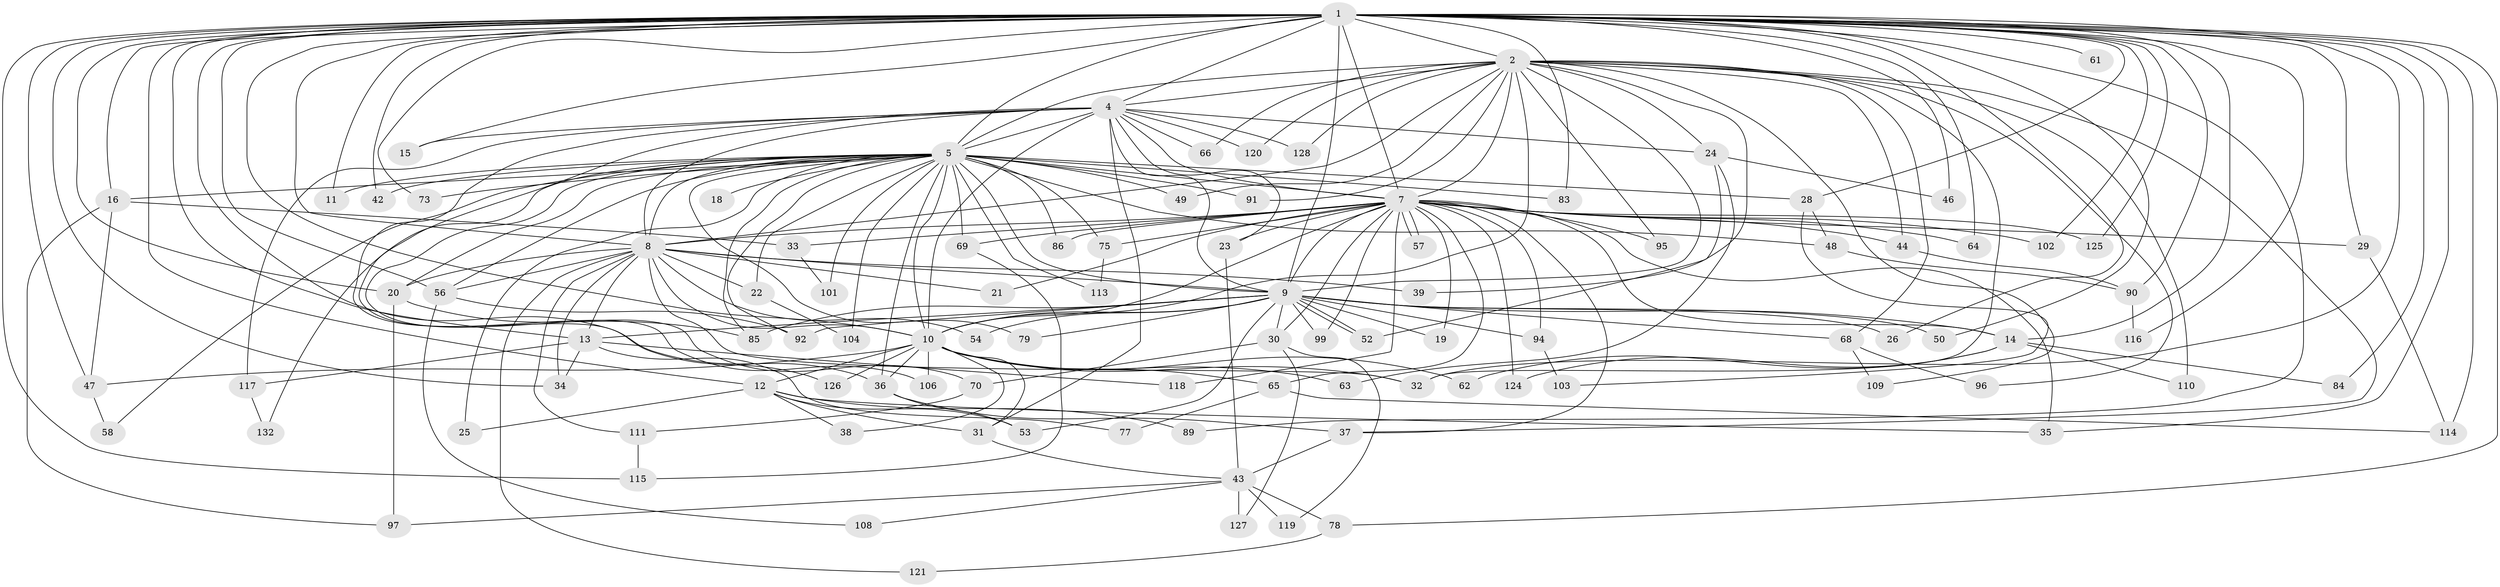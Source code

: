 // original degree distribution, {28: 0.015037593984962405, 22: 0.007518796992481203, 26: 0.007518796992481203, 20: 0.022556390977443608, 34: 0.007518796992481203, 18: 0.007518796992481203, 29: 0.007518796992481203, 2: 0.5488721804511278, 8: 0.007518796992481203, 5: 0.09022556390977443, 4: 0.09022556390977443, 3: 0.18796992481203006}
// Generated by graph-tools (version 1.1) at 2025/11/02/27/25 16:11:02]
// undirected, 100 vertices, 231 edges
graph export_dot {
graph [start="1"]
  node [color=gray90,style=filled];
  1 [super="+3"];
  2 [super="+40"];
  4 [super="+72"];
  5 [super="+6"];
  7 [super="+112"];
  8 [super="+17"];
  9 [super="+67"];
  10 [super="+55"];
  11;
  12 [super="+82"];
  13 [super="+87"];
  14 [super="+45"];
  15;
  16 [super="+27"];
  18;
  19;
  20 [super="+123"];
  21;
  22;
  23;
  24;
  25;
  26 [super="+133"];
  28 [super="+41"];
  29;
  30 [super="+81"];
  31 [super="+122"];
  32 [super="+100"];
  33;
  34 [super="+93"];
  35;
  36 [super="+74"];
  37 [super="+51"];
  38;
  39;
  42;
  43 [super="+59"];
  44;
  46;
  47 [super="+76"];
  48;
  49;
  50;
  52 [super="+80"];
  53 [super="+60"];
  54;
  56 [super="+71"];
  57;
  58;
  61;
  62;
  63;
  64;
  65;
  66;
  68;
  69;
  70;
  73;
  75;
  77;
  78;
  79;
  83;
  84;
  85 [super="+88"];
  86;
  89;
  90 [super="+105"];
  91;
  92 [super="+129"];
  94 [super="+107"];
  95;
  96;
  97 [super="+98"];
  99;
  101;
  102;
  103;
  104;
  106;
  108;
  109;
  110;
  111;
  113;
  114 [super="+130"];
  115 [super="+131"];
  116;
  117;
  118;
  119;
  120;
  121;
  124;
  125;
  126;
  127;
  128;
  132;
  1 -- 2 [weight=2];
  1 -- 4 [weight=2];
  1 -- 5 [weight=4];
  1 -- 7 [weight=2];
  1 -- 8 [weight=2];
  1 -- 9 [weight=3];
  1 -- 10 [weight=2];
  1 -- 11;
  1 -- 12;
  1 -- 15;
  1 -- 26 [weight=2];
  1 -- 28 [weight=2];
  1 -- 29;
  1 -- 36;
  1 -- 46;
  1 -- 56;
  1 -- 64;
  1 -- 73;
  1 -- 83;
  1 -- 84;
  1 -- 115;
  1 -- 116;
  1 -- 125;
  1 -- 13;
  1 -- 14;
  1 -- 78;
  1 -- 16;
  1 -- 89;
  1 -- 90;
  1 -- 34;
  1 -- 35;
  1 -- 102;
  1 -- 42;
  1 -- 50;
  1 -- 61;
  1 -- 114;
  1 -- 20;
  1 -- 47;
  1 -- 32;
  2 -- 4;
  2 -- 5 [weight=2];
  2 -- 7;
  2 -- 8;
  2 -- 9;
  2 -- 10;
  2 -- 24;
  2 -- 39;
  2 -- 49;
  2 -- 66;
  2 -- 68;
  2 -- 91;
  2 -- 95;
  2 -- 96;
  2 -- 109;
  2 -- 120;
  2 -- 128;
  2 -- 32;
  2 -- 44;
  2 -- 110;
  2 -- 37;
  4 -- 5 [weight=3];
  4 -- 7;
  4 -- 8;
  4 -- 9;
  4 -- 10;
  4 -- 15;
  4 -- 23;
  4 -- 24;
  4 -- 31;
  4 -- 66;
  4 -- 106;
  4 -- 117;
  4 -- 120;
  4 -- 126;
  4 -- 128;
  5 -- 7 [weight=2];
  5 -- 8 [weight=2];
  5 -- 9 [weight=2];
  5 -- 10 [weight=3];
  5 -- 18 [weight=2];
  5 -- 36;
  5 -- 42;
  5 -- 49;
  5 -- 58;
  5 -- 79;
  5 -- 83;
  5 -- 85;
  5 -- 86;
  5 -- 104;
  5 -- 113;
  5 -- 132;
  5 -- 11;
  5 -- 69;
  5 -- 70;
  5 -- 16;
  5 -- 73;
  5 -- 75;
  5 -- 20;
  5 -- 22;
  5 -- 25;
  5 -- 91;
  5 -- 28;
  5 -- 92;
  5 -- 101;
  5 -- 48;
  5 -- 56;
  7 -- 8;
  7 -- 9;
  7 -- 10;
  7 -- 19;
  7 -- 21;
  7 -- 23;
  7 -- 29;
  7 -- 30;
  7 -- 33;
  7 -- 35;
  7 -- 37 [weight=2];
  7 -- 44;
  7 -- 57;
  7 -- 57;
  7 -- 64;
  7 -- 65;
  7 -- 69;
  7 -- 75;
  7 -- 86;
  7 -- 94;
  7 -- 95;
  7 -- 99;
  7 -- 102;
  7 -- 118;
  7 -- 124;
  7 -- 125;
  7 -- 14;
  8 -- 9 [weight=2];
  8 -- 10;
  8 -- 20;
  8 -- 21;
  8 -- 34;
  8 -- 39;
  8 -- 54;
  8 -- 56;
  8 -- 121;
  8 -- 13;
  8 -- 32;
  8 -- 22;
  8 -- 111;
  9 -- 10;
  9 -- 13;
  9 -- 14;
  9 -- 19;
  9 -- 26;
  9 -- 30 [weight=2];
  9 -- 50;
  9 -- 52;
  9 -- 52;
  9 -- 53;
  9 -- 54;
  9 -- 68;
  9 -- 79;
  9 -- 94 [weight=2];
  9 -- 99;
  9 -- 92;
  9 -- 85;
  10 -- 12;
  10 -- 32;
  10 -- 38;
  10 -- 47;
  10 -- 62;
  10 -- 63;
  10 -- 65;
  10 -- 106;
  10 -- 36;
  10 -- 31;
  10 -- 126;
  12 -- 25;
  12 -- 31;
  12 -- 38;
  12 -- 53;
  12 -- 89;
  12 -- 35;
  13 -- 77;
  13 -- 117;
  13 -- 34;
  13 -- 118;
  14 -- 124;
  14 -- 84;
  14 -- 62;
  14 -- 110;
  16 -- 97;
  16 -- 33;
  16 -- 47;
  20 -- 85;
  20 -- 97;
  22 -- 104;
  23 -- 43;
  24 -- 46;
  24 -- 63;
  24 -- 52;
  28 -- 48;
  28 -- 103;
  29 -- 114;
  30 -- 70;
  30 -- 127;
  30 -- 119;
  31 -- 43;
  33 -- 101;
  36 -- 37;
  36 -- 53;
  37 -- 43;
  43 -- 78;
  43 -- 119;
  43 -- 97;
  43 -- 108;
  43 -- 127;
  44 -- 90;
  47 -- 58;
  48 -- 90;
  56 -- 92;
  56 -- 108;
  65 -- 77;
  65 -- 114;
  68 -- 96;
  68 -- 109;
  69 -- 115;
  70 -- 111;
  75 -- 113;
  78 -- 121;
  90 -- 116;
  94 -- 103;
  111 -- 115;
  117 -- 132;
}
